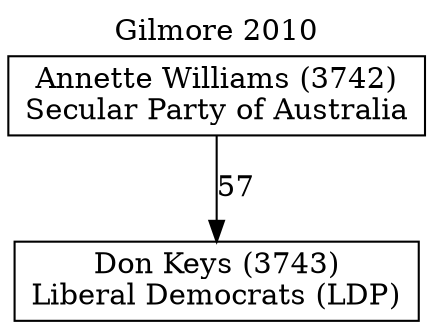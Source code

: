 // House preference flow
digraph "Don Keys (3743)_Gilmore_2010" {
	graph [label="Gilmore 2010" labelloc=t mclimit=10]
	node [shape=box]
	"Don Keys (3743)" [label="Don Keys (3743)
Liberal Democrats (LDP)"]
	"Annette Williams (3742)" [label="Annette Williams (3742)
Secular Party of Australia"]
	"Annette Williams (3742)" -> "Don Keys (3743)" [label=57]
}
